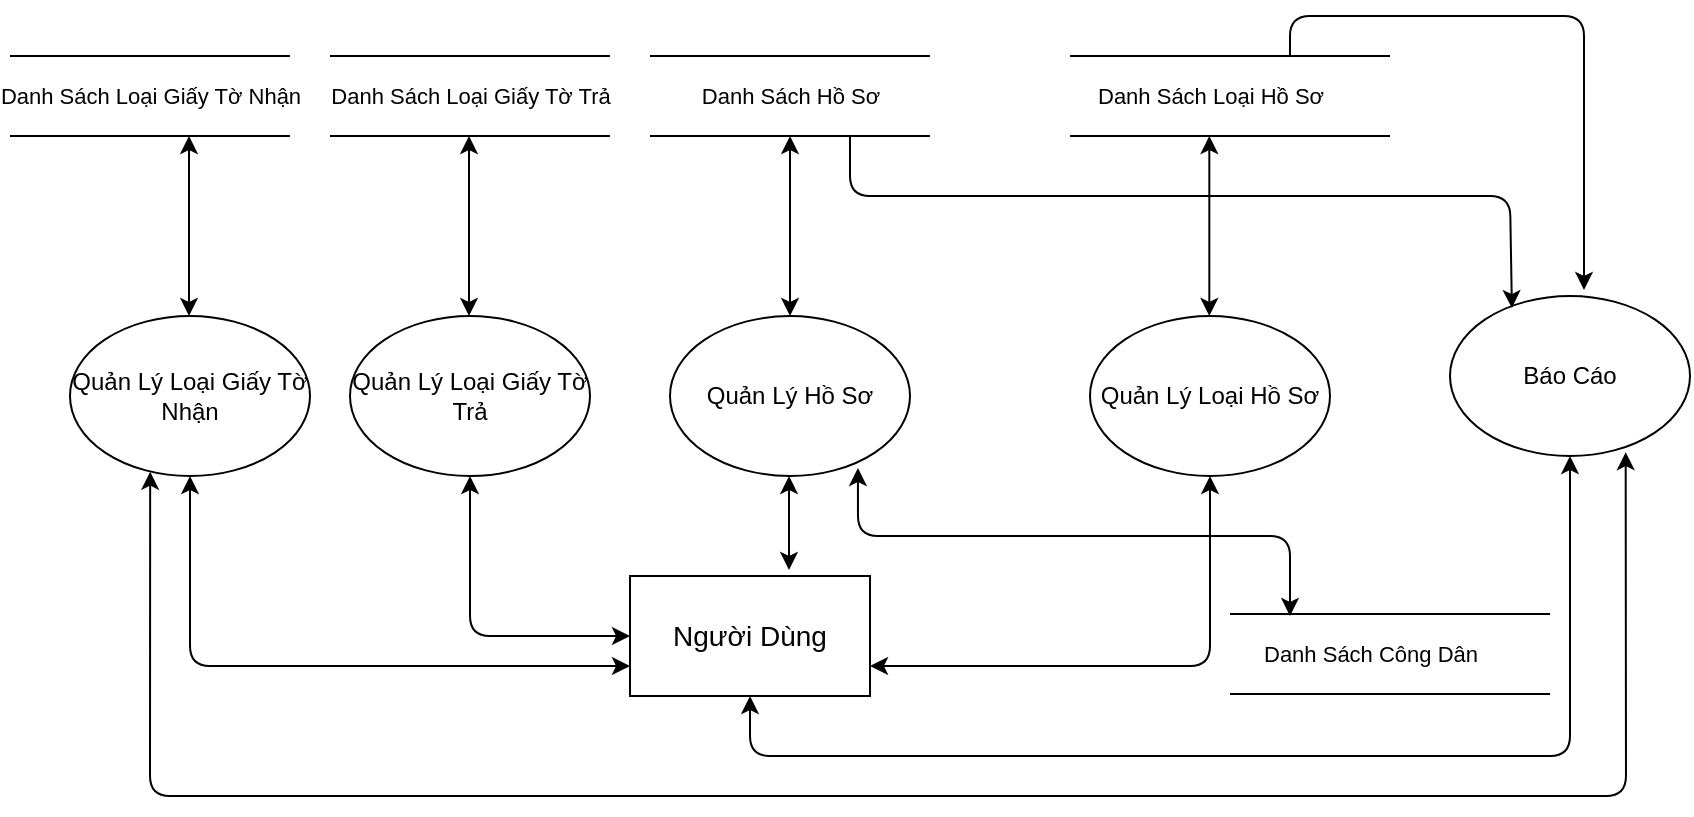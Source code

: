 <mxfile version="13.8.1" type="device"><diagram id="5tbQ07AIr4AsUqWxoySz" name="Page-1"><mxGraphModel dx="868" dy="461" grid="1" gridSize="10" guides="1" tooltips="1" connect="1" arrows="1" fold="1" page="1" pageScale="1" pageWidth="827" pageHeight="1169" math="0" shadow="0"><root><mxCell id="0"/><mxCell id="1" parent="0"/><mxCell id="sc1iE1z-exCTsUj89_M_-1" value="Quản Lý Loại Giấy Tờ Trả" style="ellipse;whiteSpace=wrap;html=1;" parent="1" vertex="1"><mxGeometry x="310" y="210" width="120" height="80" as="geometry"/></mxCell><mxCell id="sc1iE1z-exCTsUj89_M_-2" value="Quản Lý Hồ Sơ" style="ellipse;whiteSpace=wrap;html=1;" parent="1" vertex="1"><mxGeometry x="470" y="210" width="120" height="80" as="geometry"/></mxCell><mxCell id="sc1iE1z-exCTsUj89_M_-3" value="Quản Lý Loại Hồ Sơ" style="ellipse;whiteSpace=wrap;html=1;" parent="1" vertex="1"><mxGeometry x="680" y="210" width="120" height="80" as="geometry"/></mxCell><mxCell id="sc1iE1z-exCTsUj89_M_-5" value="" style="endArrow=none;html=1;" parent="1" edge="1"><mxGeometry width="50" height="50" relative="1" as="geometry"><mxPoint x="460" y="80" as="sourcePoint"/><mxPoint x="600" y="80" as="targetPoint"/></mxGeometry></mxCell><mxCell id="sc1iE1z-exCTsUj89_M_-6" value="Danh Sách Hồ Sơ" style="edgeLabel;html=1;align=center;verticalAlign=middle;resizable=0;points=[];" parent="sc1iE1z-exCTsUj89_M_-5" vertex="1" connectable="0"><mxGeometry x="0.443" y="-2" relative="1" as="geometry"><mxPoint x="-31" y="18" as="offset"/></mxGeometry></mxCell><mxCell id="sc1iE1z-exCTsUj89_M_-7" value="" style="endArrow=none;html=1;" parent="1" edge="1"><mxGeometry width="50" height="50" relative="1" as="geometry"><mxPoint x="460" y="120" as="sourcePoint"/><mxPoint x="600" y="120" as="targetPoint"/></mxGeometry></mxCell><mxCell id="sc1iE1z-exCTsUj89_M_-18" value="" style="endArrow=none;html=1;" parent="1" edge="1"><mxGeometry width="50" height="50" relative="1" as="geometry"><mxPoint x="670" y="80" as="sourcePoint"/><mxPoint x="830" y="80" as="targetPoint"/></mxGeometry></mxCell><mxCell id="sc1iE1z-exCTsUj89_M_-20" value="" style="endArrow=none;html=1;" parent="1" edge="1"><mxGeometry width="50" height="50" relative="1" as="geometry"><mxPoint x="670" y="120" as="sourcePoint"/><mxPoint x="830" y="120" as="targetPoint"/></mxGeometry></mxCell><mxCell id="sc1iE1z-exCTsUj89_M_-24" value="" style="endArrow=none;html=1;" parent="1" edge="1"><mxGeometry width="50" height="50" relative="1" as="geometry"><mxPoint x="300" y="80" as="sourcePoint"/><mxPoint x="440" y="80" as="targetPoint"/></mxGeometry></mxCell><mxCell id="sc1iE1z-exCTsUj89_M_-25" value="Danh Sách Loại Giấy Tờ Trả" style="edgeLabel;html=1;align=center;verticalAlign=middle;resizable=0;points=[];" parent="sc1iE1z-exCTsUj89_M_-24" vertex="1" connectable="0"><mxGeometry x="0.443" y="-2" relative="1" as="geometry"><mxPoint x="-31" y="18" as="offset"/></mxGeometry></mxCell><mxCell id="sc1iE1z-exCTsUj89_M_-26" value="" style="endArrow=none;html=1;" parent="1" edge="1"><mxGeometry width="50" height="50" relative="1" as="geometry"><mxPoint x="300" y="120" as="sourcePoint"/><mxPoint x="440" y="120" as="targetPoint"/></mxGeometry></mxCell><mxCell id="sc1iE1z-exCTsUj89_M_-30" value="&lt;font style=&quot;font-size: 14px&quot;&gt;Người Dùng&lt;/font&gt;" style="rounded=0;whiteSpace=wrap;html=1;" parent="1" vertex="1"><mxGeometry x="450" y="340" width="120" height="60" as="geometry"/></mxCell><mxCell id="sc1iE1z-exCTsUj89_M_-32" value="Báo Cáo" style="ellipse;whiteSpace=wrap;html=1;" parent="1" vertex="1"><mxGeometry x="860" y="200" width="120" height="80" as="geometry"/></mxCell><mxCell id="sc1iE1z-exCTsUj89_M_-33" value="" style="endArrow=classic;startArrow=classic;html=1;" parent="1" edge="1"><mxGeometry width="50" height="50" relative="1" as="geometry"><mxPoint x="369.5" y="210" as="sourcePoint"/><mxPoint x="369.5" y="120" as="targetPoint"/></mxGeometry></mxCell><mxCell id="sc1iE1z-exCTsUj89_M_-34" value="" style="endArrow=classic;startArrow=classic;html=1;exitX=0.5;exitY=0;exitDx=0;exitDy=0;" parent="1" source="sc1iE1z-exCTsUj89_M_-2" edge="1"><mxGeometry width="50" height="50" relative="1" as="geometry"><mxPoint x="480" y="190" as="sourcePoint"/><mxPoint x="530" y="120" as="targetPoint"/></mxGeometry></mxCell><mxCell id="sc1iE1z-exCTsUj89_M_-35" value="" style="endArrow=classic;startArrow=classic;html=1;exitX=0.5;exitY=0;exitDx=0;exitDy=0;" parent="1" edge="1"><mxGeometry width="50" height="50" relative="1" as="geometry"><mxPoint x="739.66" y="210" as="sourcePoint"/><mxPoint x="739.66" y="120" as="targetPoint"/></mxGeometry></mxCell><mxCell id="sc1iE1z-exCTsUj89_M_-38" value="" style="endArrow=classic;html=1;" parent="1" edge="1"><mxGeometry width="50" height="50" relative="1" as="geometry"><mxPoint x="780" y="80" as="sourcePoint"/><mxPoint x="927" y="197" as="targetPoint"/><Array as="points"><mxPoint x="780" y="60"/><mxPoint x="927" y="60"/></Array></mxGeometry></mxCell><mxCell id="sc1iE1z-exCTsUj89_M_-41" value="" style="endArrow=classic;html=1;entryX=0.258;entryY=0.075;entryDx=0;entryDy=0;entryPerimeter=0;" parent="1" edge="1" target="sc1iE1z-exCTsUj89_M_-32"><mxGeometry width="50" height="50" relative="1" as="geometry"><mxPoint x="560" y="120" as="sourcePoint"/><mxPoint x="1080" y="200" as="targetPoint"/><Array as="points"><mxPoint x="560" y="150"/><mxPoint x="890" y="150"/></Array></mxGeometry></mxCell><mxCell id="sc1iE1z-exCTsUj89_M_-43" value="" style="endArrow=classic;startArrow=classic;html=1;exitX=0.5;exitY=1;exitDx=0;exitDy=0;entryX=0;entryY=0.5;entryDx=0;entryDy=0;" parent="1" source="sc1iE1z-exCTsUj89_M_-1" target="sc1iE1z-exCTsUj89_M_-30" edge="1"><mxGeometry width="50" height="50" relative="1" as="geometry"><mxPoint x="370" y="380" as="sourcePoint"/><mxPoint x="420" y="330" as="targetPoint"/><Array as="points"><mxPoint x="370" y="370"/></Array></mxGeometry></mxCell><mxCell id="sc1iE1z-exCTsUj89_M_-44" value="" style="endArrow=classic;startArrow=classic;html=1;entryX=0.496;entryY=1;entryDx=0;entryDy=0;entryPerimeter=0;" parent="1" target="sc1iE1z-exCTsUj89_M_-2" edge="1"><mxGeometry width="50" height="50" relative="1" as="geometry"><mxPoint x="529.5" y="337" as="sourcePoint"/><mxPoint x="529.5" y="300" as="targetPoint"/></mxGeometry></mxCell><mxCell id="sc1iE1z-exCTsUj89_M_-45" value="" style="endArrow=classic;startArrow=classic;html=1;entryX=0.5;entryY=1;entryDx=0;entryDy=0;exitX=1;exitY=0.75;exitDx=0;exitDy=0;" parent="1" source="sc1iE1z-exCTsUj89_M_-30" target="sc1iE1z-exCTsUj89_M_-3" edge="1"><mxGeometry width="50" height="50" relative="1" as="geometry"><mxPoint x="630" y="370" as="sourcePoint"/><mxPoint x="680" y="320" as="targetPoint"/><Array as="points"><mxPoint x="740" y="385"/></Array></mxGeometry></mxCell><mxCell id="sc1iE1z-exCTsUj89_M_-46" value="" style="endArrow=classic;startArrow=classic;html=1;fontStyle=1;entryX=0.5;entryY=1;entryDx=0;entryDy=0;exitX=0.5;exitY=1;exitDx=0;exitDy=0;" parent="1" source="sc1iE1z-exCTsUj89_M_-30" target="sc1iE1z-exCTsUj89_M_-32" edge="1"><mxGeometry width="50" height="50" relative="1" as="geometry"><mxPoint x="570" y="420" as="sourcePoint"/><mxPoint x="749.66" y="130" as="targetPoint"/><Array as="points"><mxPoint x="510" y="430"/><mxPoint x="920" y="430"/></Array></mxGeometry></mxCell><mxCell id="HD8UZC8P3AAqNHY3FNFP-1" value="Quản Lý Loại Giấy Tờ Nhận" style="ellipse;whiteSpace=wrap;html=1;" parent="1" vertex="1"><mxGeometry x="170" y="210" width="120" height="80" as="geometry"/></mxCell><mxCell id="HD8UZC8P3AAqNHY3FNFP-2" value="" style="endArrow=none;html=1;" parent="1" edge="1"><mxGeometry width="50" height="50" relative="1" as="geometry"><mxPoint x="140" y="80" as="sourcePoint"/><mxPoint x="280" y="80" as="targetPoint"/></mxGeometry></mxCell><mxCell id="HD8UZC8P3AAqNHY3FNFP-3" value="Danh Sách Loại Giấy Tờ Nhận" style="edgeLabel;html=1;align=center;verticalAlign=middle;resizable=0;points=[];" parent="HD8UZC8P3AAqNHY3FNFP-2" vertex="1" connectable="0"><mxGeometry x="0.443" y="-2" relative="1" as="geometry"><mxPoint x="-31" y="18" as="offset"/></mxGeometry></mxCell><mxCell id="HD8UZC8P3AAqNHY3FNFP-4" value="" style="endArrow=none;html=1;" parent="1" edge="1"><mxGeometry width="50" height="50" relative="1" as="geometry"><mxPoint x="140" y="120" as="sourcePoint"/><mxPoint x="280" y="120" as="targetPoint"/></mxGeometry></mxCell><mxCell id="HD8UZC8P3AAqNHY3FNFP-5" value="" style="endArrow=classic;startArrow=classic;html=1;" parent="1" edge="1"><mxGeometry width="50" height="50" relative="1" as="geometry"><mxPoint x="229.5" y="210" as="sourcePoint"/><mxPoint x="229.5" y="120" as="targetPoint"/></mxGeometry></mxCell><mxCell id="HD8UZC8P3AAqNHY3FNFP-6" value="" style="endArrow=classic;startArrow=classic;html=1;exitX=0.5;exitY=1;exitDx=0;exitDy=0;entryX=0;entryY=0.75;entryDx=0;entryDy=0;" parent="1" source="HD8UZC8P3AAqNHY3FNFP-1" target="sc1iE1z-exCTsUj89_M_-30" edge="1"><mxGeometry width="50" height="50" relative="1" as="geometry"><mxPoint x="230" y="380" as="sourcePoint"/><mxPoint x="310" y="370" as="targetPoint"/><Array as="points"><mxPoint x="230" y="385"/></Array></mxGeometry></mxCell><mxCell id="HD8UZC8P3AAqNHY3FNFP-8" value="" style="endArrow=classic;startArrow=classic;html=1;fontStyle=1;entryX=0.732;entryY=0.976;entryDx=0;entryDy=0;exitX=0.334;exitY=0.973;exitDx=0;exitDy=0;exitPerimeter=0;entryPerimeter=0;" parent="1" source="HD8UZC8P3AAqNHY3FNFP-1" target="sc1iE1z-exCTsUj89_M_-32" edge="1"><mxGeometry width="50" height="50" relative="1" as="geometry"><mxPoint x="530" y="400" as="sourcePoint"/><mxPoint x="1140" y="290" as="targetPoint"/><Array as="points"><mxPoint x="210" y="450"/><mxPoint x="948" y="450"/></Array></mxGeometry></mxCell><mxCell id="MyLoM7eN26DqUVOhN_8X-1" value="Danh Sách Loại Hồ Sơ" style="edgeLabel;html=1;align=center;verticalAlign=middle;resizable=0;points=[];" vertex="1" connectable="0" parent="1"><mxGeometry x="740" y="100" as="geometry"/></mxCell><mxCell id="MyLoM7eN26DqUVOhN_8X-3" value="" style="endArrow=none;html=1;" edge="1" parent="1"><mxGeometry width="50" height="50" relative="1" as="geometry"><mxPoint x="750" y="359" as="sourcePoint"/><mxPoint x="910" y="359" as="targetPoint"/></mxGeometry></mxCell><mxCell id="MyLoM7eN26DqUVOhN_8X-4" value="" style="endArrow=none;html=1;" edge="1" parent="1"><mxGeometry width="50" height="50" relative="1" as="geometry"><mxPoint x="750" y="399" as="sourcePoint"/><mxPoint x="910" y="399" as="targetPoint"/></mxGeometry></mxCell><mxCell id="MyLoM7eN26DqUVOhN_8X-5" value="Danh Sách Công Dân" style="edgeLabel;html=1;align=center;verticalAlign=middle;resizable=0;points=[];" vertex="1" connectable="0" parent="1"><mxGeometry x="820" y="379" as="geometry"/></mxCell><mxCell id="MyLoM7eN26DqUVOhN_8X-6" value="" style="endArrow=classic;startArrow=classic;html=1;entryX=0.783;entryY=0.95;entryDx=0;entryDy=0;entryPerimeter=0;" edge="1" parent="1" target="sc1iE1z-exCTsUj89_M_-2"><mxGeometry width="50" height="50" relative="1" as="geometry"><mxPoint x="780" y="360" as="sourcePoint"/><mxPoint x="529.52" y="290" as="targetPoint"/><Array as="points"><mxPoint x="780" y="320"/><mxPoint x="564" y="320"/></Array></mxGeometry></mxCell></root></mxGraphModel></diagram></mxfile>